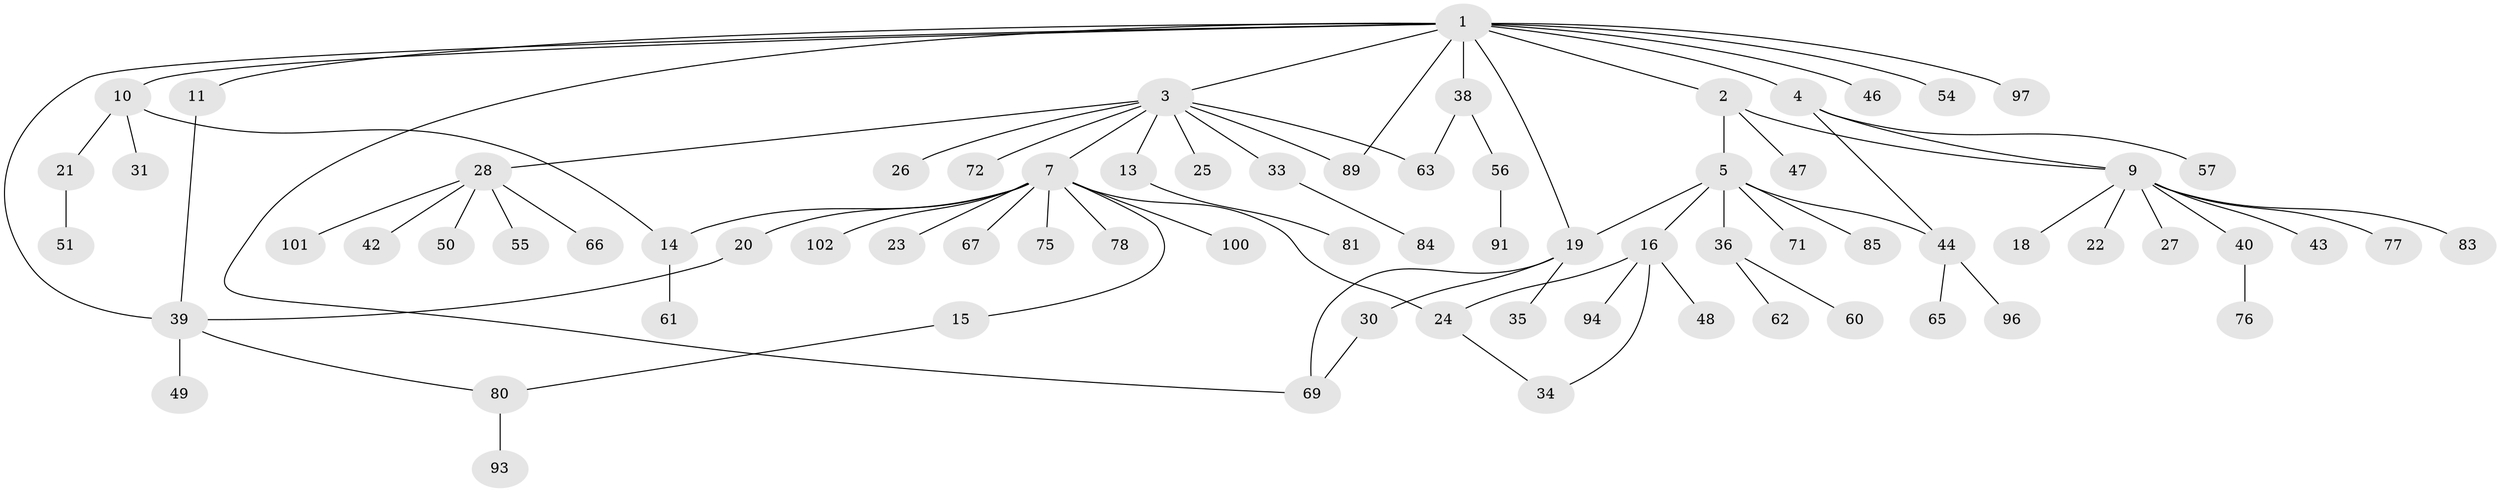 // Generated by graph-tools (version 1.1) at 2025/23/03/03/25 07:23:52]
// undirected, 74 vertices, 86 edges
graph export_dot {
graph [start="1"]
  node [color=gray90,style=filled];
  1 [super="+6"];
  2 [super="+68"];
  3 [super="+8"];
  4;
  5 [super="+99"];
  7 [super="+12"];
  9 [super="+52"];
  10 [super="+32"];
  11 [super="+64"];
  13;
  14 [super="+17"];
  15;
  16 [super="+53"];
  18;
  19 [super="+37"];
  20 [super="+92"];
  21 [super="+98"];
  22;
  23 [super="+74"];
  24 [super="+45"];
  25;
  26;
  27;
  28 [super="+29"];
  30 [super="+59"];
  31;
  33;
  34;
  35;
  36 [super="+41"];
  38;
  39 [super="+95"];
  40 [super="+70"];
  42 [super="+87"];
  43;
  44 [super="+79"];
  46;
  47;
  48;
  49;
  50;
  51;
  54;
  55;
  56 [super="+58"];
  57 [super="+82"];
  60;
  61;
  62;
  63;
  65;
  66;
  67;
  69 [super="+73"];
  71;
  72;
  75 [super="+90"];
  76;
  77;
  78;
  80 [super="+88"];
  81 [super="+86"];
  83;
  84;
  85;
  89;
  91;
  93;
  94;
  96;
  97;
  100;
  101;
  102;
  1 -- 2;
  1 -- 3;
  1 -- 4;
  1 -- 10;
  1 -- 11;
  1 -- 19;
  1 -- 38;
  1 -- 39;
  1 -- 46;
  1 -- 54;
  1 -- 89;
  1 -- 97;
  1 -- 69;
  2 -- 5;
  2 -- 47;
  2 -- 9;
  3 -- 7;
  3 -- 13;
  3 -- 26;
  3 -- 33;
  3 -- 72;
  3 -- 89;
  3 -- 28;
  3 -- 25;
  3 -- 63;
  4 -- 9;
  4 -- 44;
  4 -- 57;
  5 -- 16;
  5 -- 19;
  5 -- 36;
  5 -- 44;
  5 -- 71;
  5 -- 85;
  7 -- 23 [weight=2];
  7 -- 67;
  7 -- 100;
  7 -- 102;
  7 -- 75;
  7 -- 14;
  7 -- 15;
  7 -- 78;
  7 -- 20;
  7 -- 24;
  9 -- 18;
  9 -- 22;
  9 -- 27;
  9 -- 40;
  9 -- 43;
  9 -- 77;
  9 -- 83;
  10 -- 21;
  10 -- 31;
  10 -- 14;
  11 -- 39;
  13 -- 81;
  14 -- 61;
  15 -- 80;
  16 -- 24;
  16 -- 34;
  16 -- 48;
  16 -- 94;
  19 -- 30;
  19 -- 35;
  19 -- 69;
  20 -- 39;
  21 -- 51;
  24 -- 34;
  28 -- 50;
  28 -- 101;
  28 -- 42;
  28 -- 66;
  28 -- 55;
  30 -- 69;
  33 -- 84;
  36 -- 62;
  36 -- 60;
  38 -- 56;
  38 -- 63;
  39 -- 49;
  39 -- 80;
  40 -- 76;
  44 -- 65;
  44 -- 96;
  56 -- 91;
  80 -- 93;
}
